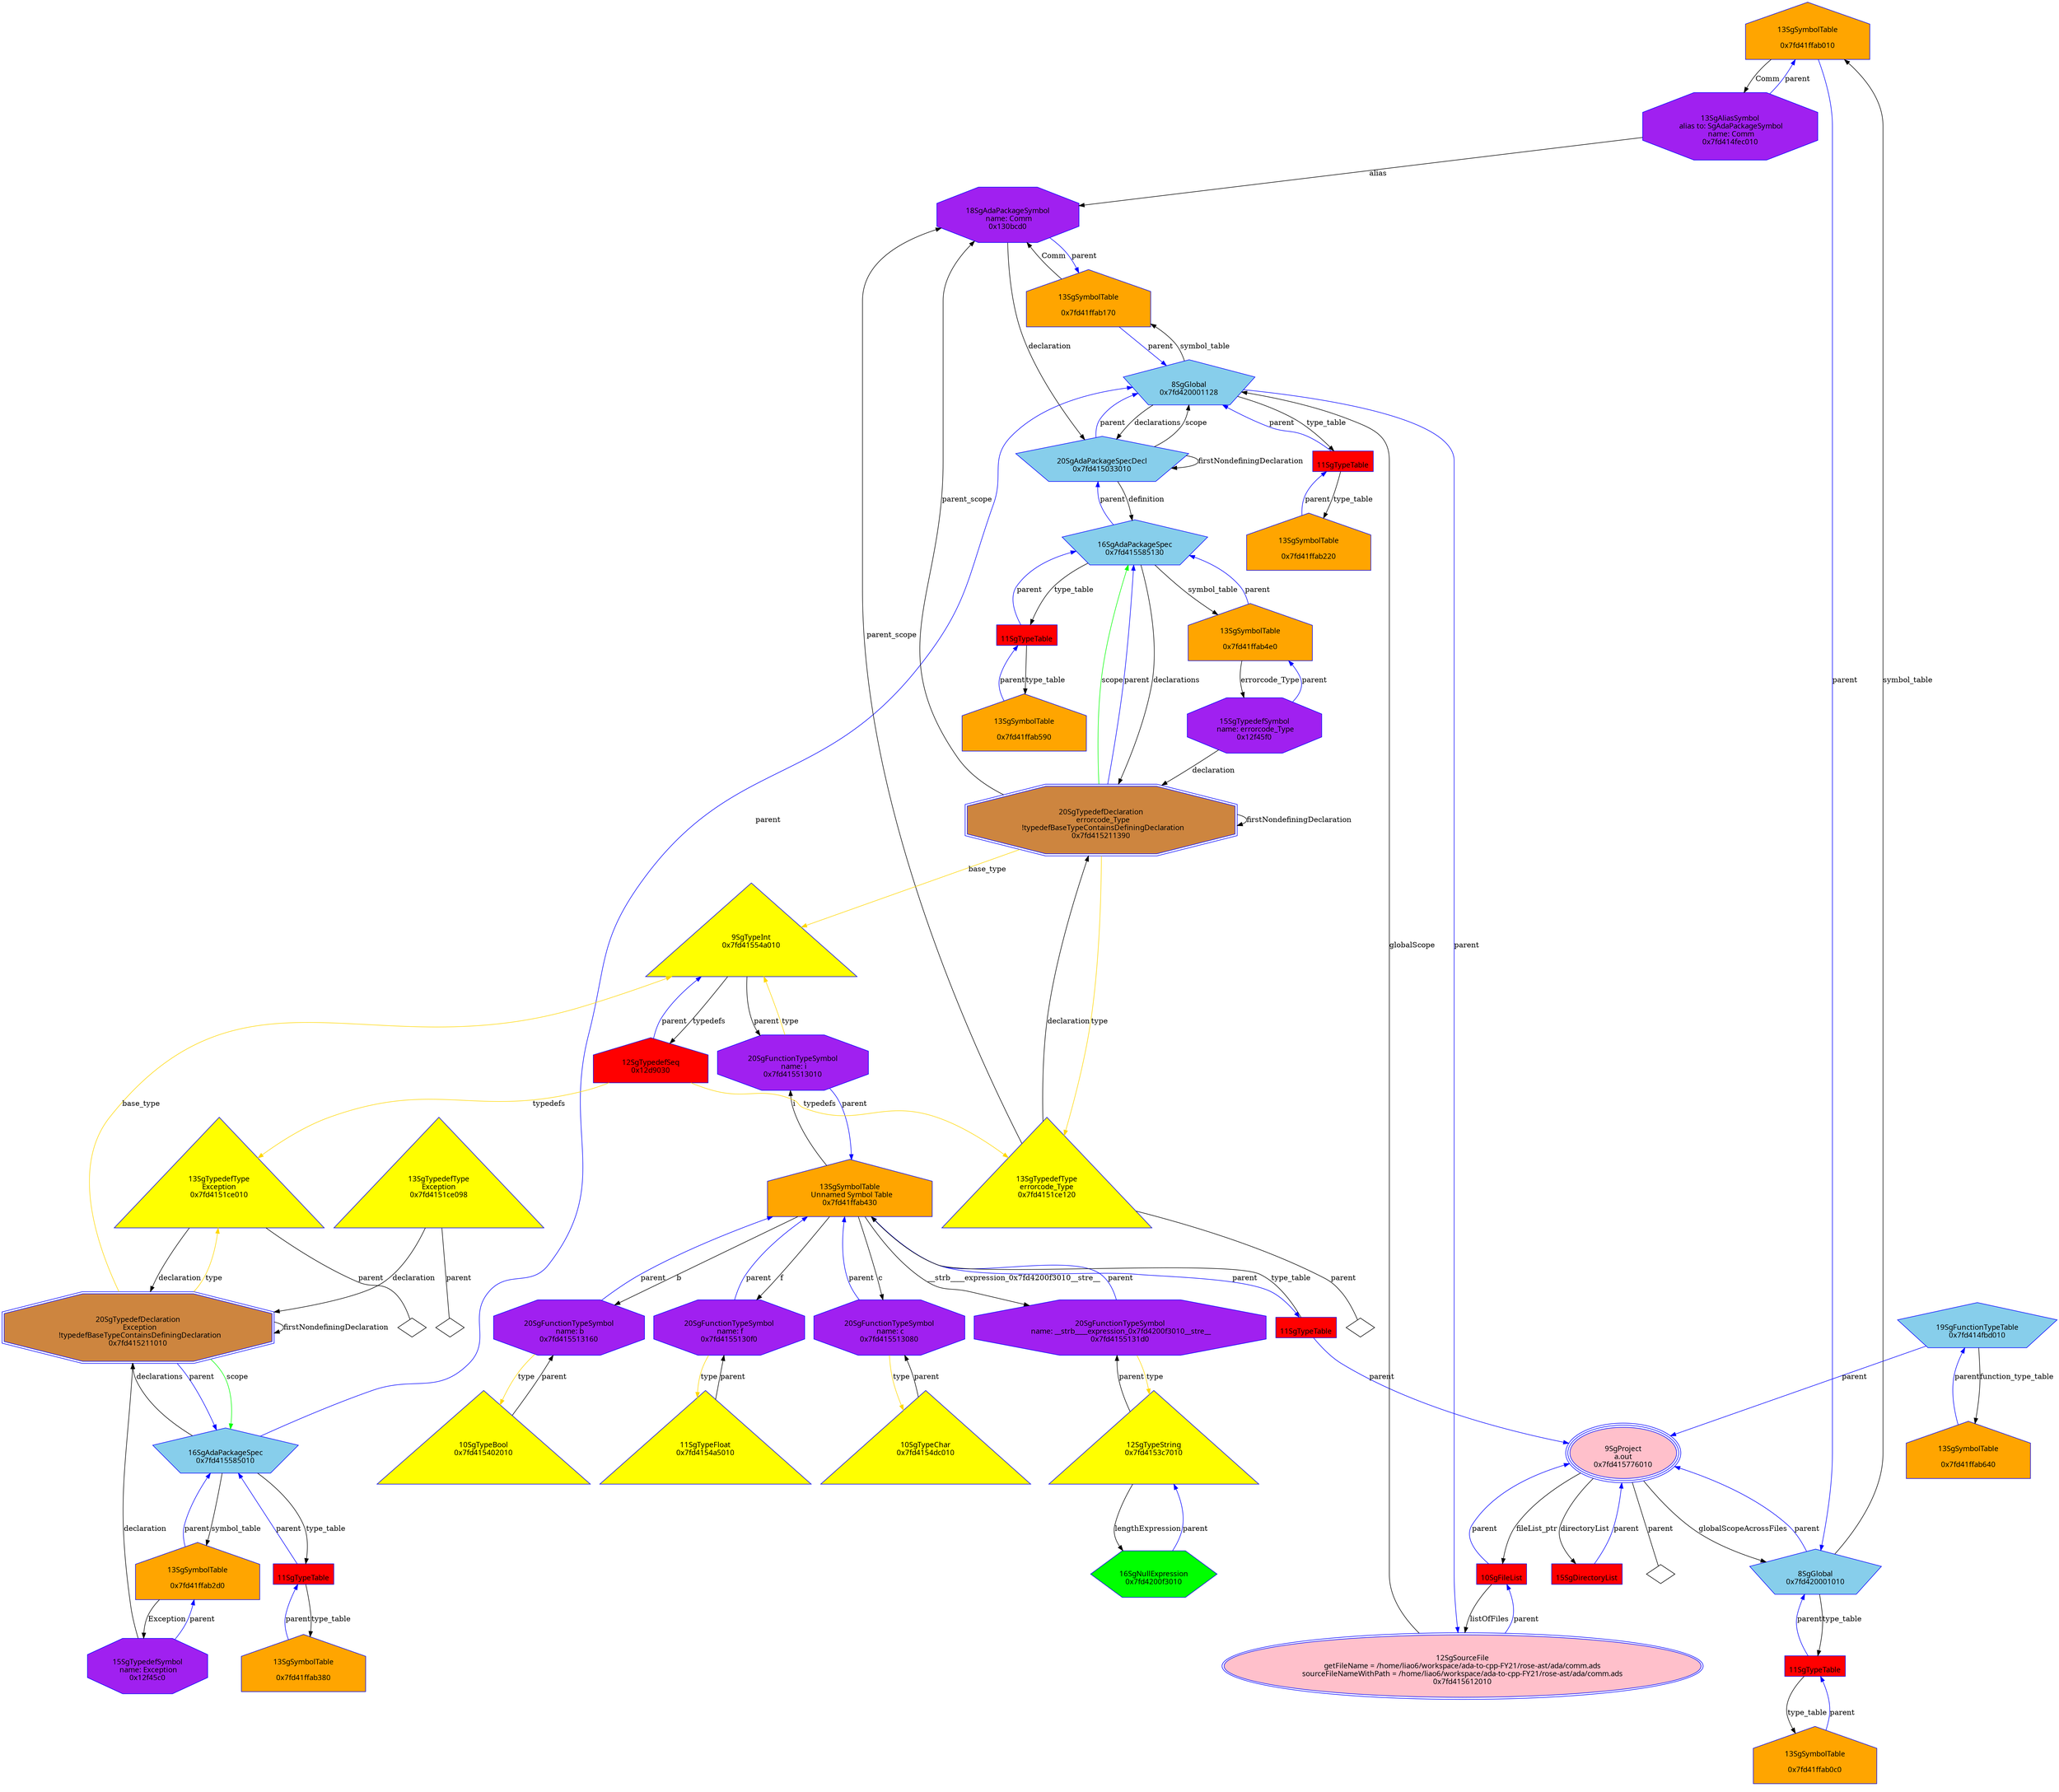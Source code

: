 digraph "Gcomm.ads.dot" {
"0x7fd41ffab010"[label="\n13SgSymbolTable\n  \n  0x7fd41ffab010  " shape=house,regular=0,URL="\N",tooltip="more info at \N",sides=5,peripheries=1,color="blue",fillcolor=orange,fontname="7x13bold",fontcolor=black,style=filled];
"0x7fd41ffab010" -> "0x7fd414fec010"[label="Comm" dir=forward ];
"0x7fd41ffab010" -> "0x7fd420001010"[label="parent" color="blue" dir=forward ];
"0x7fd41ffab0c0"[label="\n13SgSymbolTable\n  \n  0x7fd41ffab0c0  " shape=house,regular=0,URL="\N",tooltip="more info at \N",sides=5,peripheries=1,color="blue",fillcolor=orange,fontname="7x13bold",fontcolor=black,style=filled];
"0x7fd41ffab0c0" -> "0x12369c0"[label="parent" color="blue" dir=forward ];
"0x7fd41ffab170"[label="\n13SgSymbolTable\n  \n  0x7fd41ffab170  " shape=house,regular=0,URL="\N",tooltip="more info at \N",sides=5,peripheries=1,color="blue",fillcolor=orange,fontname="7x13bold",fontcolor=black,style=filled];
"0x7fd41ffab170" -> "0x130bcd0"[label="Comm" dir=forward ];
"0x7fd41ffab170" -> "0x7fd420001128"[label="parent" color="blue" dir=forward ];
"0x7fd41ffab220"[label="\n13SgSymbolTable\n  \n  0x7fd41ffab220  " shape=house,regular=0,URL="\N",tooltip="more info at \N",sides=5,peripheries=1,color="blue",fillcolor=orange,fontname="7x13bold",fontcolor=black,style=filled];
"0x7fd41ffab220" -> "0x12369e8"[label="parent" color="blue" dir=forward ];
"0x7fd41ffab2d0"[label="\n13SgSymbolTable\n  \n  0x7fd41ffab2d0  " shape=house,regular=0,URL="\N",tooltip="more info at \N",sides=5,peripheries=1,color="blue",fillcolor=orange,fontname="7x13bold",fontcolor=black,style=filled];
"0x7fd41ffab2d0" -> "0x12f45c0"[label="Exception" dir=forward ];
"0x7fd41ffab2d0" -> "0x7fd415585010"[label="parent" color="blue" dir=forward ];
"0x7fd41ffab380"[label="\n13SgSymbolTable\n  \n  0x7fd41ffab380  " shape=house,regular=0,URL="\N",tooltip="more info at \N",sides=5,peripheries=1,color="blue",fillcolor=orange,fontname="7x13bold",fontcolor=black,style=filled];
"0x7fd41ffab380" -> "0x1236a10"[label="parent" color="blue" dir=forward ];
"0x7fd41ffab430"[label="\n13SgSymbolTable\n  Unnamed Symbol Table\n  0x7fd41ffab430  " shape=house,regular=0,URL="\N",tooltip="more info at \N",sides=5,peripheries=1,color="blue",fillcolor=orange,fontname="7x13bold",fontcolor=black,style=filled];
"0x7fd41ffab430" -> "0x7fd4155131d0"[label="__strb____expression_0x7fd4200f3010__stre__" dir=forward ];
"0x7fd41ffab430" -> "0x7fd415513160"[label="b" dir=forward ];
"0x7fd41ffab430" -> "0x7fd4155130f0"[label="f" dir=forward ];
"0x7fd41ffab430" -> "0x7fd415513080"[label="c" dir=forward ];
"0x7fd41ffab430" -> "0x7fd415513010"[label="i" dir=forward ];
"0x7fd41ffab430" -> "0x1236a38"[label="parent" color="blue" dir=forward ];
"0x7fd41ffab4e0"[label="\n13SgSymbolTable\n  \n  0x7fd41ffab4e0  " shape=house,regular=0,URL="\N",tooltip="more info at \N",sides=5,peripheries=1,color="blue",fillcolor=orange,fontname="7x13bold",fontcolor=black,style=filled];
"0x7fd41ffab4e0" -> "0x12f45f0"[label="errorcode_Type" dir=forward ];
"0x7fd41ffab4e0" -> "0x7fd415585130"[label="parent" color="blue" dir=forward ];
"0x7fd41ffab590"[label="\n13SgSymbolTable\n  \n  0x7fd41ffab590  " shape=house,regular=0,URL="\N",tooltip="more info at \N",sides=5,peripheries=1,color="blue",fillcolor=orange,fontname="7x13bold",fontcolor=black,style=filled];
"0x7fd41ffab590" -> "0x1236a60"[label="parent" color="blue" dir=forward ];
"0x7fd41ffab640"[label="\n13SgSymbolTable\n  \n  0x7fd41ffab640  " shape=house,regular=0,URL="\N",tooltip="more info at \N",sides=5,peripheries=1,color="blue",fillcolor=orange,fontname="7x13bold",fontcolor=black,style=filled];
"0x7fd41ffab640" -> "0x7fd414fbd010"[label="parent" color="blue" dir=forward ];
"0x7fd415612010"[label="\n12SgSourceFile\n  getFileName = /home/liao6/workspace/ada-to-cpp-FY21/rose-ast/ada/comm.ads  \n  sourceFileNameWithPath = /home/liao6/workspace/ada-to-cpp-FY21/rose-ast/ada/comm.ads  \n  0x7fd415612010  " shape=ellipse,regular=0,URL="\N",tooltip="more info at \N",sides=5,peripheries=2,color="blue",fillcolor=pink,fontname="7x13bold",fontcolor=black,style=filled];
"0x7fd415612010" -> "0x7fd420001128"[label="globalScope" dir=forward ];
"0x7fd415612010" -> "0x11fbf60"[label="parent" color="blue" dir=forward ];
"0x11fbf60"[label="\n10SgFileList" shape=polygon,regular=0,URL="\N",tooltip="more info at \N",sides=4,peripheries=1,color="blue",fillcolor=red,fontname="7x13bold",fontcolor=black,style=filled];
"0x11fbf60" -> "0x7fd415612010"[label="listOfFiles" dir=forward ];
"0x11fbf60" -> "0x7fd415776010"[label="parent" color="blue" dir=forward ];
"0x121b370"[label="\n15SgDirectoryList" shape=polygon,regular=0,URL="\N",tooltip="more info at \N",sides=4,peripheries=1,color="blue",fillcolor=red,fontname="7x13bold",fontcolor=black,style=filled];
"0x121b370" -> "0x7fd415776010"[label="parent" color="blue" dir=forward ];
"0x7fd415776010"[label="\n9SgProject\n  a.out  \n  0x7fd415776010  " shape=ellipse,regular=0,URL="\N",tooltip="more info at \N",sides=5,peripheries=3,color="blue",fillcolor=pink,fontname="7x13bold",fontcolor=black,style=filled];
"0x7fd415776010" -> "0x11fbf60"[label="fileList_ptr" dir=forward ];
"0x7fd415776010" -> "0x121b370"[label="directoryList" dir=forward ];
"0x7fd415776010" -> "0x7fd420001010"[label="globalScopeAcrossFiles" dir=forward ];
"0x7fd415776010" -> "0x7fd415776010__parent__null"[label="parent" dir=none ];
"0x7fd415776010__parent__null"[label="" shape=diamond ];
"0x12d9030"[label="\n12SgTypedefSeq\n  0x12d9030  " shape=house,regular=0,URL="\N",tooltip="more info at \N",sides=5,peripheries=1,color="blue",fillcolor=red,fontname="7x13bold",fontcolor=black,style=filled];
"0x12d9030" -> "0x7fd4151ce010"[label="typedefs" color="gold1" dir=forward ];
"0x12d9030" -> "0x7fd4151ce120"[label="typedefs" color="gold1" dir=forward ];
"0x12d9030" -> "0x7fd41554a010"[label="parent" color="blue" dir=forward ];
"0x12369c0"[label="\n11SgTypeTable" shape=polygon,regular=0,URL="\N",tooltip="more info at \N",sides=4,peripheries=1,color="blue",fillcolor=red,fontname="7x13bold",fontcolor=black,style=filled];
"0x12369c0" -> "0x7fd41ffab0c0"[label="type_table" dir=forward ];
"0x12369c0" -> "0x7fd420001010"[label="parent" color="blue" dir=forward ];
"0x12369e8"[label="\n11SgTypeTable" shape=polygon,regular=0,URL="\N",tooltip="more info at \N",sides=4,peripheries=1,color="blue",fillcolor=red,fontname="7x13bold",fontcolor=black,style=filled];
"0x12369e8" -> "0x7fd41ffab220"[label="type_table" dir=forward ];
"0x12369e8" -> "0x7fd420001128"[label="parent" color="blue" dir=forward ];
"0x1236a10"[label="\n11SgTypeTable" shape=polygon,regular=0,URL="\N",tooltip="more info at \N",sides=4,peripheries=1,color="blue",fillcolor=red,fontname="7x13bold",fontcolor=black,style=filled];
"0x1236a10" -> "0x7fd41ffab380"[label="type_table" dir=forward ];
"0x1236a10" -> "0x7fd415585010"[label="parent" color="blue" dir=forward ];
"0x1236a38"[label="\n11SgTypeTable" shape=polygon,regular=0,URL="\N",tooltip="more info at \N",sides=4,peripheries=1,color="blue",fillcolor=red,fontname="7x13bold",fontcolor=black,style=filled];
"0x1236a38" -> "0x7fd41ffab430"[label="type_table" dir=forward ];
"0x1236a38" -> "0x7fd415776010"[label="parent" color="blue" dir=forward ];
"0x1236a60"[label="\n11SgTypeTable" shape=polygon,regular=0,URL="\N",tooltip="more info at \N",sides=4,peripheries=1,color="blue",fillcolor=red,fontname="7x13bold",fontcolor=black,style=filled];
"0x1236a60" -> "0x7fd41ffab590"[label="type_table" dir=forward ];
"0x1236a60" -> "0x7fd415585130"[label="parent" color="blue" dir=forward ];
"0x7fd4154dc010"[label="\n10SgTypeChar\n  0x7fd4154dc010  \n   \n   " shape=polygon,regular=0,URL="\N",tooltip="more info at \N",sides=3,peripheries=1,color="blue",fillcolor=yellow,fontname="7x13bold",fontcolor=black,style=filled];
"0x7fd4154dc010" -> "0x7fd415513080"[label="parent" dir=forward ];
"0x7fd41554a010"[label="\n9SgTypeInt\n  0x7fd41554a010  \n   \n   " shape=polygon,regular=0,URL="\N",tooltip="more info at \N",sides=3,peripheries=1,color="blue",fillcolor=yellow,fontname="7x13bold",fontcolor=black,style=filled];
"0x7fd41554a010" -> "0x12d9030"[label="typedefs" dir=forward ];
"0x7fd41554a010" -> "0x7fd415513010"[label="parent" dir=forward ];
"0x7fd4154a5010"[label="\n11SgTypeFloat\n  0x7fd4154a5010  \n   \n   " shape=polygon,regular=0,URL="\N",tooltip="more info at \N",sides=3,peripheries=1,color="blue",fillcolor=yellow,fontname="7x13bold",fontcolor=black,style=filled];
"0x7fd4154a5010" -> "0x7fd4155130f0"[label="parent" dir=forward ];
"0x7fd4153c7010"[label="\n12SgTypeString\n  0x7fd4153c7010  \n   \n   " shape=polygon,regular=0,URL="\N",tooltip="more info at \N",sides=3,peripheries=1,color="blue",fillcolor=yellow,fontname="7x13bold",fontcolor=black,style=filled];
"0x7fd4153c7010" -> "0x7fd4200f3010"[label="lengthExpression" dir=forward ];
"0x7fd4153c7010" -> "0x7fd4155131d0"[label="parent" dir=forward ];
"0x7fd415402010"[label="\n10SgTypeBool\n  0x7fd415402010  \n   \n   " shape=polygon,regular=0,URL="\N",tooltip="more info at \N",sides=3,peripheries=1,color="blue",fillcolor=yellow,fontname="7x13bold",fontcolor=black,style=filled];
"0x7fd415402010" -> "0x7fd415513160"[label="parent" dir=forward ];
"0x7fd4151ce010"[label="\n13SgTypedefType\nException\n  0x7fd4151ce010  \n   \n   " shape=polygon,regular=0,URL="\N",tooltip="more info at \N",sides=3,peripheries=1,color="blue",fillcolor=yellow,fontname="7x13bold",fontcolor=black,style=filled];
"0x7fd4151ce010" -> "0x7fd415211010"[label="declaration" dir=forward ];
"0x7fd4151ce010" -> "0x7fd4151ce010__parent__null"[label="parent" dir=none ];
"0x7fd4151ce010__parent__null"[label="" shape=diamond ];
"0x7fd4151ce098"[label="\n13SgTypedefType\nException\n  0x7fd4151ce098  \n   \n   " shape=polygon,regular=0,URL="\N",tooltip="more info at \N",sides=3,peripheries=1,color="blue",fillcolor=yellow,fontname="7x13bold",fontcolor=black,style=filled];
"0x7fd4151ce098" -> "0x7fd415211010"[label="declaration" dir=forward ];
"0x7fd4151ce098" -> "0x7fd4151ce098__parent__null"[label="parent" dir=none ];
"0x7fd4151ce098__parent__null"[label="" shape=diamond ];
"0x7fd4151ce120"[label="\n13SgTypedefType\nerrorcode_Type\n  0x7fd4151ce120  \n   \n   " shape=polygon,regular=0,URL="\N",tooltip="more info at \N",sides=3,peripheries=1,color="blue",fillcolor=yellow,fontname="7x13bold",fontcolor=black,style=filled];
"0x7fd4151ce120" -> "0x130bcd0"[label="parent_scope" dir=forward ];
"0x7fd4151ce120" -> "0x7fd415211390"[label="declaration" dir=forward ];
"0x7fd4151ce120" -> "0x7fd4151ce120__parent__null"[label="parent" dir=none ];
"0x7fd4151ce120__parent__null"[label="" shape=diamond ];
"0x7fd420001010"[label="\n8SgGlobal\n  0x7fd420001010  " shape=polygon,regular=0,URL="\N",tooltip="more info at \N",sides=5,peripheries=1,color="blue",fillcolor=skyblue,fontname="7x13bold",fontcolor=black,style=filled];
"0x7fd420001010" -> "0x7fd41ffab010"[label="symbol_table" dir=forward ];
"0x7fd420001010" -> "0x12369c0"[label="type_table" dir=forward ];
"0x7fd420001010" -> "0x7fd415776010"[label="parent" color="blue" dir=forward ];
"0x7fd420001128"[label="\n8SgGlobal\n  0x7fd420001128  " shape=polygon,regular=0,URL="\N",tooltip="more info at \N",sides=5,peripheries=1,color="blue",fillcolor=skyblue,fontname="7x13bold",fontcolor=black,style=filled];
"0x7fd420001128" -> "0x7fd415033010"[label="declarations" dir=forward ];
"0x7fd420001128" -> "0x7fd41ffab170"[label="symbol_table" dir=forward ];
"0x7fd420001128" -> "0x12369e8"[label="type_table" dir=forward ];
"0x7fd420001128" -> "0x7fd415612010"[label="parent" color="blue" dir=forward ];
"0x7fd414fbd010"[label="\n19SgFunctionTypeTable\n  0x7fd414fbd010  " shape=polygon,regular=0,URL="\N",tooltip="more info at \N",sides=5,peripheries=1,color="blue",fillcolor=skyblue,fontname="7x13bold",fontcolor=black,style=filled];
"0x7fd414fbd010" -> "0x7fd41ffab640"[label="function_type_table" dir=forward ];
"0x7fd414fbd010" -> "0x7fd415776010"[label="parent" color="blue" dir=forward ];
"0x7fd415211010"[label="\n20SgTypedefDeclaration\n  Exception\n  !typedefBaseTypeContainsDefiningDeclaration\n  0x7fd415211010  " shape=polygon,regular=0,URL="\N",tooltip="more info at \N",sides=8,peripheries=2,color="blue",fillcolor=peru,fontname="7x13bold",fontcolor=black,style=filled];
"0x7fd415211010" -> "0x7fd41554a010"[label="base_type" color="gold1" dir=forward ];
"0x7fd415211010" -> "0x7fd4151ce010"[label="type" color="gold1" dir=forward ];
"0x7fd415211010" -> "0x7fd415585010"[label="scope" color="green" dir=forward ];
"0x7fd415211010" -> "0x7fd415211010"[label="firstNondefiningDeclaration" dir=forward ];
"0x7fd415211010" -> "0x7fd415585010"[label="parent" color="blue" dir=forward ];
"0x7fd415211390"[label="\n20SgTypedefDeclaration\n  errorcode_Type\n  !typedefBaseTypeContainsDefiningDeclaration\n  0x7fd415211390  " shape=polygon,regular=0,URL="\N",tooltip="more info at \N",sides=8,peripheries=2,color="blue",fillcolor=peru,fontname="7x13bold",fontcolor=black,style=filled];
"0x7fd415211390" -> "0x7fd41554a010"[label="base_type" color="gold1" dir=forward ];
"0x7fd415211390" -> "0x7fd4151ce120"[label="type" color="gold1" dir=forward ];
"0x7fd415211390" -> "0x130bcd0"[label="parent_scope" dir=forward ];
"0x7fd415211390" -> "0x7fd415585130"[label="scope" color="green" dir=forward ];
"0x7fd415211390" -> "0x7fd415211390"[label="firstNondefiningDeclaration" dir=forward ];
"0x7fd415211390" -> "0x7fd415585130"[label="parent" color="blue" dir=forward ];
"0x7fd415585010"[label="\n16SgAdaPackageSpec\n  0x7fd415585010  " shape=polygon,regular=0,URL="\N",tooltip="more info at \N",sides=5,peripheries=1,color="blue",fillcolor=skyblue,fontname="7x13bold",fontcolor=black,style=filled];
"0x7fd415585010" -> "0x7fd415211010"[label="declarations" dir=forward ];
"0x7fd415585010" -> "0x7fd41ffab2d0"[label="symbol_table" dir=forward ];
"0x7fd415585010" -> "0x1236a10"[label="type_table" dir=forward ];
"0x7fd415585010" -> "0x7fd420001128"[label="parent" color="blue" dir=forward ];
"0x7fd415585130"[label="\n16SgAdaPackageSpec\n  0x7fd415585130  " shape=polygon,regular=0,URL="\N",tooltip="more info at \N",sides=5,peripheries=1,color="blue",fillcolor=skyblue,fontname="7x13bold",fontcolor=black,style=filled];
"0x7fd415585130" -> "0x7fd415211390"[label="declarations" dir=forward ];
"0x7fd415585130" -> "0x7fd41ffab4e0"[label="symbol_table" dir=forward ];
"0x7fd415585130" -> "0x1236a60"[label="type_table" dir=forward ];
"0x7fd415585130" -> "0x7fd415033010"[label="parent" color="blue" dir=forward ];
"0x7fd415033010"[label="\n20SgAdaPackageSpecDecl\n  0x7fd415033010  " shape=polygon,regular=0,URL="\N",tooltip="more info at \N",sides=5,peripheries=1,color="blue",fillcolor=skyblue,fontname="7x13bold",fontcolor=black,style=filled];
"0x7fd415033010" -> "0x7fd415585130"[label="definition" dir=forward ];
"0x7fd415033010" -> "0x7fd420001128"[label="scope" dir=forward ];
"0x7fd415033010" -> "0x7fd415033010"[label="firstNondefiningDeclaration" dir=forward ];
"0x7fd415033010" -> "0x7fd420001128"[label="parent" color="blue" dir=forward ];
"0x7fd4200f3010"[label="\n16SgNullExpression\n  0x7fd4200f3010  " shape=polygon,regular=0,URL="\N",tooltip="more info at \N",sides=6,peripheries=1,color="blue",fillcolor=green,fontname="7x13bold",fontcolor=black,style=filled];
"0x7fd4200f3010" -> "0x7fd4153c7010"[label="parent" color="blue" dir=forward ];
"0x7fd415513010"[label="\n20SgFunctionTypeSymbol\n name: i\n  0x7fd415513010  " shape=polygon,regular=0,URL="\N",tooltip="more info at \N",sides=8,peripheries=1,color="blue",fillcolor=purple,fontname="7x13bold",fontcolor=black,style=filled];
"0x7fd415513010" -> "0x7fd41554a010"[label="type" color="gold1" dir=forward ];
"0x7fd415513010" -> "0x7fd41ffab430"[label="parent" color="blue" dir=forward ];
"0x7fd415513080"[label="\n20SgFunctionTypeSymbol\n name: c\n  0x7fd415513080  " shape=polygon,regular=0,URL="\N",tooltip="more info at \N",sides=8,peripheries=1,color="blue",fillcolor=purple,fontname="7x13bold",fontcolor=black,style=filled];
"0x7fd415513080" -> "0x7fd4154dc010"[label="type" color="gold1" dir=forward ];
"0x7fd415513080" -> "0x7fd41ffab430"[label="parent" color="blue" dir=forward ];
"0x7fd4155130f0"[label="\n20SgFunctionTypeSymbol\n name: f\n  0x7fd4155130f0  " shape=polygon,regular=0,URL="\N",tooltip="more info at \N",sides=8,peripheries=1,color="blue",fillcolor=purple,fontname="7x13bold",fontcolor=black,style=filled];
"0x7fd4155130f0" -> "0x7fd4154a5010"[label="type" color="gold1" dir=forward ];
"0x7fd4155130f0" -> "0x7fd41ffab430"[label="parent" color="blue" dir=forward ];
"0x7fd415513160"[label="\n20SgFunctionTypeSymbol\n name: b\n  0x7fd415513160  " shape=polygon,regular=0,URL="\N",tooltip="more info at \N",sides=8,peripheries=1,color="blue",fillcolor=purple,fontname="7x13bold",fontcolor=black,style=filled];
"0x7fd415513160" -> "0x7fd415402010"[label="type" color="gold1" dir=forward ];
"0x7fd415513160" -> "0x7fd41ffab430"[label="parent" color="blue" dir=forward ];
"0x7fd4155131d0"[label="\n20SgFunctionTypeSymbol\n name: __strb____expression_0x7fd4200f3010__stre__\n  0x7fd4155131d0  " shape=polygon,regular=0,URL="\N",tooltip="more info at \N",sides=8,peripheries=1,color="blue",fillcolor=purple,fontname="7x13bold",fontcolor=black,style=filled];
"0x7fd4155131d0" -> "0x7fd4153c7010"[label="type" color="gold1" dir=forward ];
"0x7fd4155131d0" -> "0x7fd41ffab430"[label="parent" color="blue" dir=forward ];
"0x12f45c0"[label="\n15SgTypedefSymbol\n name: Exception\n  0x12f45c0  " shape=polygon,regular=0,URL="\N",tooltip="more info at \N",sides=8,peripheries=1,color="blue",fillcolor=purple,fontname="7x13bold",fontcolor=black,style=filled];
"0x12f45c0" -> "0x7fd415211010"[label="declaration" dir=forward ];
"0x12f45c0" -> "0x7fd41ffab2d0"[label="parent" color="blue" dir=forward ];
"0x12f45f0"[label="\n15SgTypedefSymbol\n name: errorcode_Type\n  0x12f45f0  " shape=polygon,regular=0,URL="\N",tooltip="more info at \N",sides=8,peripheries=1,color="blue",fillcolor=purple,fontname="7x13bold",fontcolor=black,style=filled];
"0x12f45f0" -> "0x7fd415211390"[label="declaration" dir=forward ];
"0x12f45f0" -> "0x7fd41ffab4e0"[label="parent" color="blue" dir=forward ];
"0x7fd414fec010"[label="\n13SgAliasSymbol\n alias to: SgAdaPackageSymbol\n name: Comm\n  0x7fd414fec010  " shape=polygon,regular=0,URL="\N",tooltip="more info at \N",sides=8,peripheries=1,color="blue",fillcolor=purple,fontname="7x13bold",fontcolor=black,style=filled];
"0x7fd414fec010" -> "0x130bcd0"[label="alias" dir=forward ];
"0x7fd414fec010" -> "0x7fd41ffab010"[label="parent" color="blue" dir=forward ];
"0x130bcd0"[label="\n18SgAdaPackageSymbol\n name: Comm\n  0x130bcd0  " shape=polygon,regular=0,URL="\N",tooltip="more info at \N",sides=8,peripheries=1,color="blue",fillcolor=purple,fontname="7x13bold",fontcolor=black,style=filled];
"0x130bcd0" -> "0x7fd415033010"[label="declaration" dir=forward ];
"0x130bcd0" -> "0x7fd41ffab170"[label="parent" color="blue" dir=forward ];
}
